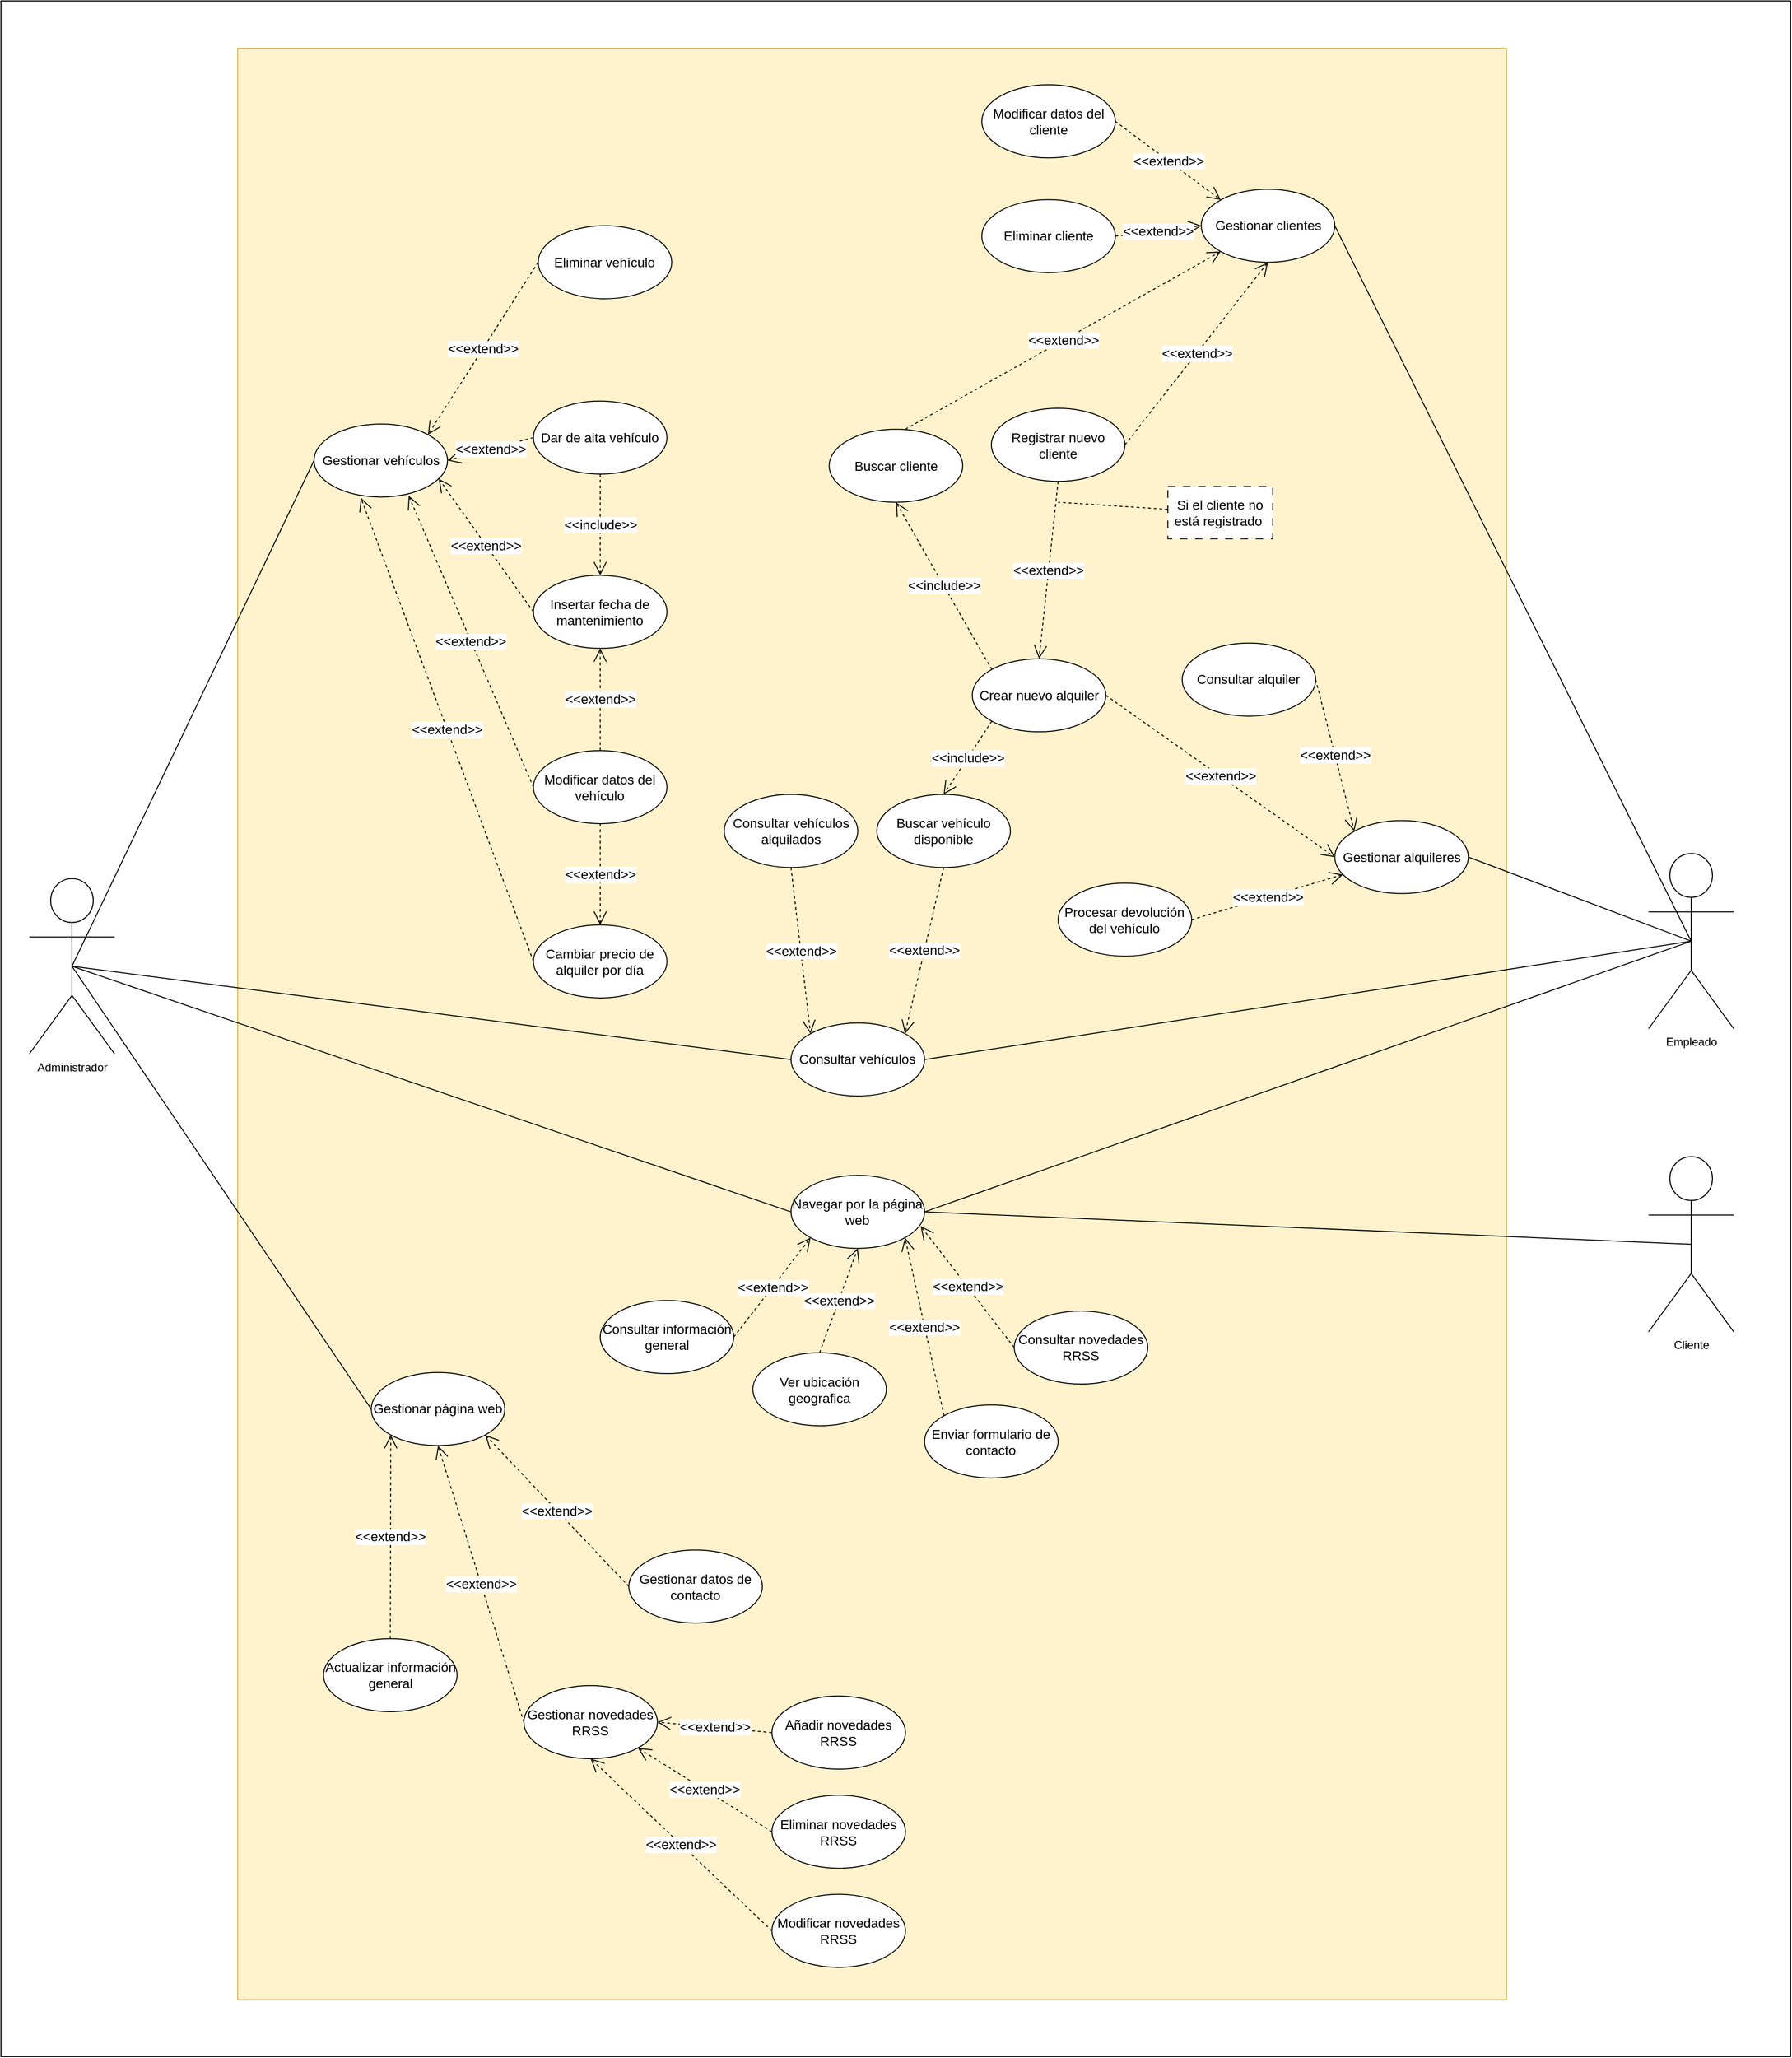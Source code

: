 <mxfile version="26.2.9">
  <diagram name="Página-1" id="Y0ycHsENjyVv5z6p7CzY">
    <mxGraphModel dx="4512" dy="3109" grid="1" gridSize="10" guides="1" tooltips="1" connect="1" arrows="1" fold="1" page="1" pageScale="1" pageWidth="827" pageHeight="1169" math="0" shadow="0">
      <root>
        <mxCell id="0" />
        <mxCell id="1" parent="0" />
        <mxCell id="sSXxc6dl4lhIzGt3J9NN-91" value="" style="rounded=0;whiteSpace=wrap;html=1;" vertex="1" parent="1">
          <mxGeometry x="-790" y="-900" width="1890" height="2170" as="geometry" />
        </mxCell>
        <mxCell id="sSXxc6dl4lhIzGt3J9NN-2" value="Empleado" style="shape=umlActor;verticalLabelPosition=bottom;verticalAlign=top;html=1;outlineConnect=0;" vertex="1" parent="1">
          <mxGeometry x="950" width="90" height="185" as="geometry" />
        </mxCell>
        <mxCell id="sSXxc6dl4lhIzGt3J9NN-1" value="Administrador" style="shape=umlActor;verticalLabelPosition=bottom;verticalAlign=top;html=1;outlineConnect=0;" vertex="1" parent="1">
          <mxGeometry x="-760" y="26.5" width="90" height="185" as="geometry" />
        </mxCell>
        <mxCell id="sSXxc6dl4lhIzGt3J9NN-74" value="Cliente" style="shape=umlActor;verticalLabelPosition=bottom;verticalAlign=top;html=1;outlineConnect=0;" vertex="1" parent="1">
          <mxGeometry x="950" y="320" width="90" height="185" as="geometry" />
        </mxCell>
        <mxCell id="sSXxc6dl4lhIzGt3J9NN-90" value="" style="group" vertex="1" connectable="0" parent="1">
          <mxGeometry x="-540" y="-850" width="1340" height="2060" as="geometry" />
        </mxCell>
        <mxCell id="sSXxc6dl4lhIzGt3J9NN-88" value="" style="rounded=0;whiteSpace=wrap;html=1;fillColor=#fff2cc;strokeColor=#d6b656;fontSize=14;" vertex="1" parent="sSXxc6dl4lhIzGt3J9NN-90">
          <mxGeometry width="1340" height="2060.0" as="geometry" />
        </mxCell>
        <mxCell id="sSXxc6dl4lhIzGt3J9NN-41" style="rounded=0;orthogonalLoop=1;jettySize=auto;html=1;exitX=0.5;exitY=0.5;exitDx=0;exitDy=0;exitPerimeter=0;entryX=0;entryY=0.5;entryDx=0;entryDy=0;endArrow=none;startFill=0;fontSize=14;" edge="1" parent="sSXxc6dl4lhIzGt3J9NN-90" source="sSXxc6dl4lhIzGt3J9NN-1" target="FVcPK7_MrTNWBqOzgWd3-14">
          <mxGeometry relative="1" as="geometry" />
        </mxCell>
        <mxCell id="sSXxc6dl4lhIzGt3J9NN-50" style="rounded=0;orthogonalLoop=1;jettySize=auto;html=1;exitX=0.5;exitY=0.5;exitDx=0;exitDy=0;exitPerimeter=0;entryX=1;entryY=0.5;entryDx=0;entryDy=0;endArrow=none;startFill=0;fontSize=14;" edge="1" parent="sSXxc6dl4lhIzGt3J9NN-90" source="sSXxc6dl4lhIzGt3J9NN-2" target="FVcPK7_MrTNWBqOzgWd3-15">
          <mxGeometry relative="1" as="geometry" />
        </mxCell>
        <mxCell id="sSXxc6dl4lhIzGt3J9NN-51" style="rounded=0;orthogonalLoop=1;jettySize=auto;html=1;exitX=0.5;exitY=0.5;exitDx=0;exitDy=0;exitPerimeter=0;entryX=1;entryY=0.5;entryDx=0;entryDy=0;endArrow=none;startFill=0;fontSize=14;" edge="1" parent="sSXxc6dl4lhIzGt3J9NN-90" source="sSXxc6dl4lhIzGt3J9NN-2" target="FVcPK7_MrTNWBqOzgWd3-8">
          <mxGeometry relative="1" as="geometry" />
        </mxCell>
        <mxCell id="sSXxc6dl4lhIzGt3J9NN-52" style="rounded=0;orthogonalLoop=1;jettySize=auto;html=1;exitX=0.5;exitY=0.5;exitDx=0;exitDy=0;exitPerimeter=0;entryX=1;entryY=0.5;entryDx=0;entryDy=0;endArrow=none;startFill=0;fontSize=14;" edge="1" parent="sSXxc6dl4lhIzGt3J9NN-90" source="sSXxc6dl4lhIzGt3J9NN-2" target="FVcPK7_MrTNWBqOzgWd3-14">
          <mxGeometry relative="1" as="geometry" />
        </mxCell>
        <mxCell id="sSXxc6dl4lhIzGt3J9NN-87" style="rounded=0;orthogonalLoop=1;jettySize=auto;html=1;exitX=0.5;exitY=0.5;exitDx=0;exitDy=0;exitPerimeter=0;entryX=1;entryY=0.5;entryDx=0;entryDy=0;endArrow=none;startFill=0;fontSize=14;" edge="1" parent="sSXxc6dl4lhIzGt3J9NN-90" source="sSXxc6dl4lhIzGt3J9NN-2" target="sSXxc6dl4lhIzGt3J9NN-76">
          <mxGeometry relative="1" as="geometry" />
        </mxCell>
        <mxCell id="FVcPK7_MrTNWBqOzgWd3-8" value="Gestionar alquileres" style="ellipse;whiteSpace=wrap;html=1;fontSize=14;" parent="sSXxc6dl4lhIzGt3J9NN-90" vertex="1">
          <mxGeometry x="1158.647" y="815.187" width="141.053" height="77.112" as="geometry" />
        </mxCell>
        <mxCell id="FVcPK7_MrTNWBqOzgWd3-9" value="Crear nuevo alquiler" style="ellipse;whiteSpace=wrap;html=1;fontSize=14;" parent="sSXxc6dl4lhIzGt3J9NN-90" vertex="1">
          <mxGeometry x="775.789" y="644.439" width="141.053" height="77.112" as="geometry" />
        </mxCell>
        <mxCell id="FVcPK7_MrTNWBqOzgWd3-10" value="Consultar alquiler" style="ellipse;whiteSpace=wrap;html=1;fontSize=14;" parent="sSXxc6dl4lhIzGt3J9NN-90" vertex="1">
          <mxGeometry x="997.444" y="627.914" width="141.053" height="77.112" as="geometry" />
        </mxCell>
        <mxCell id="FVcPK7_MrTNWBqOzgWd3-11" value="Procesar devolución del vehículo" style="ellipse;whiteSpace=wrap;html=1;fontSize=14;" parent="sSXxc6dl4lhIzGt3J9NN-90" vertex="1">
          <mxGeometry x="866.466" y="881.283" width="141.053" height="77.112" as="geometry" />
        </mxCell>
        <mxCell id="sSXxc6dl4lhIzGt3J9NN-17" value="&amp;lt;&amp;lt;extend&amp;gt;&amp;gt;" style="endArrow=open;endSize=12;dashed=1;html=1;rounded=0;entryX=0;entryY=0.5;entryDx=0;entryDy=0;exitX=1;exitY=0.5;exitDx=0;exitDy=0;fontSize=14;" edge="1" parent="sSXxc6dl4lhIzGt3J9NN-90" source="FVcPK7_MrTNWBqOzgWd3-9" target="FVcPK7_MrTNWBqOzgWd3-8">
          <mxGeometry width="160" relative="1" as="geometry">
            <mxPoint x="1390.376" y="-64.257" as="sourcePoint" />
            <mxPoint x="1551.579" y="-64.257" as="targetPoint" />
          </mxGeometry>
        </mxCell>
        <mxCell id="sSXxc6dl4lhIzGt3J9NN-18" value="&amp;lt;&amp;lt;extend&amp;gt;&amp;gt;" style="endArrow=open;endSize=12;dashed=1;html=1;rounded=0;entryX=0;entryY=0;entryDx=0;entryDy=0;exitX=1;exitY=0.5;exitDx=0;exitDy=0;fontSize=14;" edge="1" parent="sSXxc6dl4lhIzGt3J9NN-90" source="FVcPK7_MrTNWBqOzgWd3-10" target="FVcPK7_MrTNWBqOzgWd3-8">
          <mxGeometry width="160" relative="1" as="geometry">
            <mxPoint x="1591.88" y="38.556" as="sourcePoint" />
            <mxPoint x="1511.278" y="38.556" as="targetPoint" />
          </mxGeometry>
        </mxCell>
        <mxCell id="sSXxc6dl4lhIzGt3J9NN-20" value="&amp;lt;&amp;lt;extend&amp;gt;&amp;gt;" style="endArrow=open;endSize=12;dashed=1;html=1;rounded=0;exitX=1;exitY=0.5;exitDx=0;exitDy=0;fontSize=14;" edge="1" parent="sSXxc6dl4lhIzGt3J9NN-90" source="FVcPK7_MrTNWBqOzgWd3-11" target="FVcPK7_MrTNWBqOzgWd3-8">
          <mxGeometry width="160" relative="1" as="geometry">
            <mxPoint x="1168.722" y="919.84" as="sourcePoint" />
            <mxPoint x="1067.97" y="782.139" as="targetPoint" />
          </mxGeometry>
        </mxCell>
        <mxCell id="sSXxc6dl4lhIzGt3J9NN-70" style="rounded=0;orthogonalLoop=1;jettySize=auto;html=1;endArrow=none;startFill=0;dashed=1;fontSize=14;" edge="1" parent="sSXxc6dl4lhIzGt3J9NN-90" source="sSXxc6dl4lhIzGt3J9NN-57">
          <mxGeometry relative="1" as="geometry">
            <mxPoint x="866.466" y="479.198" as="targetPoint" />
          </mxGeometry>
        </mxCell>
        <mxCell id="sSXxc6dl4lhIzGt3J9NN-57" value="Si el cliente no está registrado&amp;nbsp;" style="html=1;whiteSpace=wrap;dashed=1;dashPattern=8 8;fontSize=14;" vertex="1" parent="sSXxc6dl4lhIzGt3J9NN-90">
          <mxGeometry x="982.331" y="462.674" width="110.827" height="55.08" as="geometry" />
        </mxCell>
        <mxCell id="sSXxc6dl4lhIzGt3J9NN-60" value="" style="group;fontSize=14;" vertex="1" connectable="0" parent="sSXxc6dl4lhIzGt3J9NN-90">
          <mxGeometry x="80.602" y="187.273" width="377.82" height="815.187" as="geometry" />
        </mxCell>
        <mxCell id="FVcPK7_MrTNWBqOzgWd3-1" value="Modificar datos del vehículo" style="ellipse;whiteSpace=wrap;html=1;fontSize=14;" parent="sSXxc6dl4lhIzGt3J9NN-60" vertex="1">
          <mxGeometry x="231.729" y="554.107" width="141.053" height="77.112" as="geometry" />
        </mxCell>
        <mxCell id="FVcPK7_MrTNWBqOzgWd3-2" value="Gestionar vehículos" style="ellipse;whiteSpace=wrap;html=1;fontSize=14;" parent="sSXxc6dl4lhIzGt3J9NN-60" vertex="1">
          <mxGeometry y="209.305" width="141.053" height="77.112" as="geometry" />
        </mxCell>
        <mxCell id="FVcPK7_MrTNWBqOzgWd3-3" value="Eliminar vehículo" style="ellipse;whiteSpace=wrap;html=1;fontSize=14;" parent="sSXxc6dl4lhIzGt3J9NN-60" vertex="1">
          <mxGeometry x="236.767" width="141.053" height="77.112" as="geometry" />
        </mxCell>
        <mxCell id="FVcPK7_MrTNWBqOzgWd3-4" value="Dar de alta vehículo" style="ellipse;whiteSpace=wrap;html=1;fontSize=14;" parent="sSXxc6dl4lhIzGt3J9NN-60" vertex="1">
          <mxGeometry x="231.729" y="185.07" width="141.053" height="77.112" as="geometry" />
        </mxCell>
        <mxCell id="FVcPK7_MrTNWBqOzgWd3-6" value="Insertar fecha de mantenimiento" style="ellipse;whiteSpace=wrap;html=1;fontSize=14;" parent="sSXxc6dl4lhIzGt3J9NN-60" vertex="1">
          <mxGeometry x="231.729" y="369.037" width="141.053" height="77.112" as="geometry" />
        </mxCell>
        <mxCell id="FVcPK7_MrTNWBqOzgWd3-7" value="Cambiar precio de alquiler por día" style="ellipse;whiteSpace=wrap;html=1;fontSize=14;" parent="sSXxc6dl4lhIzGt3J9NN-60" vertex="1">
          <mxGeometry x="231.729" y="738.075" width="141.053" height="77.112" as="geometry" />
        </mxCell>
        <mxCell id="sSXxc6dl4lhIzGt3J9NN-10" value="&amp;lt;&amp;lt;extend&amp;gt;&amp;gt;" style="endArrow=open;endSize=12;dashed=1;html=1;rounded=0;entryX=0.709;entryY=0.982;entryDx=0;entryDy=0;exitX=0;exitY=0.5;exitDx=0;exitDy=0;entryPerimeter=0;fontSize=14;" edge="1" parent="sSXxc6dl4lhIzGt3J9NN-60" source="FVcPK7_MrTNWBqOzgWd3-1" target="FVcPK7_MrTNWBqOzgWd3-2">
          <mxGeometry width="160" relative="1" as="geometry">
            <mxPoint x="110.827" y="154.225" as="sourcePoint" />
            <mxPoint x="282.105" y="154.225" as="targetPoint" />
          </mxGeometry>
        </mxCell>
        <mxCell id="sSXxc6dl4lhIzGt3J9NN-11" value="&amp;lt;&amp;lt;extend&amp;gt;&amp;gt;" style="endArrow=open;endSize=12;dashed=1;html=1;rounded=0;entryX=1;entryY=0;entryDx=0;entryDy=0;exitX=0;exitY=0.5;exitDx=0;exitDy=0;fontSize=14;" edge="1" parent="sSXxc6dl4lhIzGt3J9NN-60" source="FVcPK7_MrTNWBqOzgWd3-3" target="FVcPK7_MrTNWBqOzgWd3-2">
          <mxGeometry width="160" relative="1" as="geometry">
            <mxPoint x="241.805" y="347.005" as="sourcePoint" />
            <mxPoint x="120.902" y="247.861" as="targetPoint" />
          </mxGeometry>
        </mxCell>
        <mxCell id="sSXxc6dl4lhIzGt3J9NN-9" value="&amp;lt;&amp;lt;extend&amp;gt;&amp;gt;" style="endArrow=open;endSize=12;dashed=1;html=1;rounded=0;entryX=1;entryY=0.5;entryDx=0;entryDy=0;exitX=0;exitY=0.5;exitDx=0;exitDy=0;fontSize=14;" edge="1" parent="sSXxc6dl4lhIzGt3J9NN-60" source="FVcPK7_MrTNWBqOzgWd3-4" target="FVcPK7_MrTNWBqOzgWd3-2">
          <mxGeometry width="160" relative="1" as="geometry">
            <mxPoint x="110.827" y="154.225" as="sourcePoint" />
            <mxPoint x="272.03" y="154.225" as="targetPoint" />
          </mxGeometry>
        </mxCell>
        <mxCell id="sSXxc6dl4lhIzGt3J9NN-12" value="&amp;lt;&amp;lt;extend&amp;gt;&amp;gt;" style="endArrow=open;endSize=12;dashed=1;html=1;rounded=0;exitX=0;exitY=0.5;exitDx=0;exitDy=0;entryX=0.934;entryY=0.75;entryDx=0;entryDy=0;entryPerimeter=0;fontSize=14;" edge="1" parent="sSXxc6dl4lhIzGt3J9NN-60" source="FVcPK7_MrTNWBqOzgWd3-6" target="FVcPK7_MrTNWBqOzgWd3-2">
          <mxGeometry width="160" relative="1" as="geometry">
            <mxPoint x="201.504" y="523.262" as="sourcePoint" />
            <mxPoint x="110.827" y="231.337" as="targetPoint" />
          </mxGeometry>
        </mxCell>
        <mxCell id="sSXxc6dl4lhIzGt3J9NN-43" value="&amp;lt;&amp;lt;include&amp;gt;&amp;gt;" style="endArrow=open;endSize=12;dashed=1;html=1;rounded=0;entryX=0.5;entryY=0;entryDx=0;entryDy=0;exitX=0.5;exitY=1;exitDx=0;exitDy=0;fontSize=14;" edge="1" parent="sSXxc6dl4lhIzGt3J9NN-60" source="FVcPK7_MrTNWBqOzgWd3-4" target="FVcPK7_MrTNWBqOzgWd3-6">
          <mxGeometry width="160" relative="1" as="geometry">
            <mxPoint x="413.083" y="341.497" as="sourcePoint" />
            <mxPoint x="403.008" y="286.417" as="targetPoint" />
          </mxGeometry>
        </mxCell>
        <mxCell id="sSXxc6dl4lhIzGt3J9NN-46" value="&amp;lt;&amp;lt;extend&amp;gt;&amp;gt;" style="endArrow=open;endSize=12;dashed=1;html=1;rounded=0;entryX=0.5;entryY=1;entryDx=0;entryDy=0;exitX=0.5;exitY=0;exitDx=0;exitDy=0;fontSize=14;" edge="1" parent="sSXxc6dl4lhIzGt3J9NN-60" source="FVcPK7_MrTNWBqOzgWd3-1" target="FVcPK7_MrTNWBqOzgWd3-6">
          <mxGeometry width="160" relative="1" as="geometry">
            <mxPoint x="241.805" y="501.23" as="sourcePoint" />
            <mxPoint x="109.82" y="296.332" as="targetPoint" />
          </mxGeometry>
        </mxCell>
        <mxCell id="sSXxc6dl4lhIzGt3J9NN-13" value="&amp;lt;&amp;lt;extend&amp;gt;&amp;gt;" style="endArrow=open;endSize=12;dashed=1;html=1;rounded=0;exitX=0;exitY=0.5;exitDx=0;exitDy=0;entryX=0.351;entryY=1.01;entryDx=0;entryDy=0;entryPerimeter=0;fontSize=14;" edge="1" parent="sSXxc6dl4lhIzGt3J9NN-60" source="FVcPK7_MrTNWBqOzgWd3-7" target="FVcPK7_MrTNWBqOzgWd3-2">
          <mxGeometry width="160" relative="1" as="geometry">
            <mxPoint x="201.504" y="561.818" as="sourcePoint" />
            <mxPoint x="40.301" y="324.973" as="targetPoint" />
          </mxGeometry>
        </mxCell>
        <mxCell id="sSXxc6dl4lhIzGt3J9NN-47" value="&amp;lt;&amp;lt;extend&amp;gt;&amp;gt;" style="endArrow=open;endSize=12;dashed=1;html=1;rounded=0;entryX=0.5;entryY=0;entryDx=0;entryDy=0;exitX=0.5;exitY=1;exitDx=0;exitDy=0;fontSize=14;" edge="1" parent="sSXxc6dl4lhIzGt3J9NN-60" source="FVcPK7_MrTNWBqOzgWd3-1" target="FVcPK7_MrTNWBqOzgWd3-7">
          <mxGeometry width="160" relative="1" as="geometry">
            <mxPoint x="413.083" y="473.69" as="sourcePoint" />
            <mxPoint x="312.331" y="407.594" as="targetPoint" />
          </mxGeometry>
        </mxCell>
        <mxCell id="sSXxc6dl4lhIzGt3J9NN-72" style="rounded=0;orthogonalLoop=1;jettySize=auto;html=1;exitX=0.5;exitY=0.5;exitDx=0;exitDy=0;exitPerimeter=0;entryX=0;entryY=0.5;entryDx=0;entryDy=0;endArrow=none;startFill=0;fontSize=14;" edge="1" parent="sSXxc6dl4lhIzGt3J9NN-90" source="sSXxc6dl4lhIzGt3J9NN-1" target="FVcPK7_MrTNWBqOzgWd3-20">
          <mxGeometry relative="1" as="geometry" />
        </mxCell>
        <mxCell id="sSXxc6dl4lhIzGt3J9NN-86" style="rounded=0;orthogonalLoop=1;jettySize=auto;html=1;exitX=0.5;exitY=0.5;exitDx=0;exitDy=0;exitPerimeter=0;entryX=0;entryY=0.5;entryDx=0;entryDy=0;endArrow=none;startFill=0;fontSize=14;" edge="1" parent="sSXxc6dl4lhIzGt3J9NN-90" source="sSXxc6dl4lhIzGt3J9NN-1" target="sSXxc6dl4lhIzGt3J9NN-76">
          <mxGeometry relative="1" as="geometry" />
        </mxCell>
        <mxCell id="sSXxc6dl4lhIzGt3J9NN-35" style="rounded=0;orthogonalLoop=1;jettySize=auto;html=1;exitX=0.5;exitY=0.5;exitDx=0;exitDy=0;exitPerimeter=0;strokeColor=default;endArrow=none;startFill=0;entryX=0;entryY=0.5;entryDx=0;entryDy=0;fontSize=14;" edge="1" parent="sSXxc6dl4lhIzGt3J9NN-90" source="sSXxc6dl4lhIzGt3J9NN-1" target="FVcPK7_MrTNWBqOzgWd3-2">
          <mxGeometry relative="1" as="geometry" />
        </mxCell>
        <mxCell id="FVcPK7_MrTNWBqOzgWd3-15" value="Gestionar clientes" style="ellipse;whiteSpace=wrap;html=1;fontSize=14;" parent="sSXxc6dl4lhIzGt3J9NN-90" vertex="1">
          <mxGeometry x="1017.594" y="148.717" width="141.053" height="77.112" as="geometry" />
        </mxCell>
        <mxCell id="FVcPK7_MrTNWBqOzgWd3-16" value="Registrar nuevo cliente" style="ellipse;whiteSpace=wrap;html=1;fontSize=14;" parent="sSXxc6dl4lhIzGt3J9NN-90" vertex="1">
          <mxGeometry x="795.94" y="380.053" width="141.053" height="77.112" as="geometry" />
        </mxCell>
        <mxCell id="FVcPK7_MrTNWBqOzgWd3-17" value="Buscar cliente" style="ellipse;whiteSpace=wrap;html=1;fontSize=14;" parent="sSXxc6dl4lhIzGt3J9NN-90" vertex="1">
          <mxGeometry x="624.662" y="402.086" width="141.053" height="77.112" as="geometry" />
        </mxCell>
        <mxCell id="FVcPK7_MrTNWBqOzgWd3-18" value="Modificar datos del cliente" style="ellipse;whiteSpace=wrap;html=1;fontSize=14;" parent="sSXxc6dl4lhIzGt3J9NN-90" vertex="1">
          <mxGeometry x="785.865" y="38.556" width="141.053" height="77.112" as="geometry" />
        </mxCell>
        <mxCell id="FVcPK7_MrTNWBqOzgWd3-19" value="Eliminar cliente" style="ellipse;whiteSpace=wrap;html=1;fontSize=14;" parent="sSXxc6dl4lhIzGt3J9NN-90" vertex="1">
          <mxGeometry x="785.865" y="159.733" width="141.053" height="77.112" as="geometry" />
        </mxCell>
        <mxCell id="sSXxc6dl4lhIzGt3J9NN-19" value="&amp;lt;&amp;lt;extend&amp;gt;&amp;gt;" style="endArrow=open;endSize=12;dashed=1;html=1;rounded=0;entryX=0.5;entryY=1;entryDx=0;entryDy=0;exitX=1;exitY=0.5;exitDx=0;exitDy=0;fontSize=14;" edge="1" parent="sSXxc6dl4lhIzGt3J9NN-90" source="FVcPK7_MrTNWBqOzgWd3-16" target="FVcPK7_MrTNWBqOzgWd3-15">
          <mxGeometry width="160" relative="1" as="geometry">
            <mxPoint x="977.293" y="93.636" as="sourcePoint" />
            <mxPoint x="886.617" y="-44.064" as="targetPoint" />
          </mxGeometry>
        </mxCell>
        <mxCell id="sSXxc6dl4lhIzGt3J9NN-21" value="&amp;lt;&amp;lt;extend&amp;gt;&amp;gt;" style="endArrow=open;endSize=12;dashed=1;html=1;rounded=0;entryX=0;entryY=1;entryDx=0;entryDy=0;exitX=0.571;exitY=0;exitDx=0;exitDy=0;exitPerimeter=0;fontSize=14;" edge="1" parent="sSXxc6dl4lhIzGt3J9NN-90" source="FVcPK7_MrTNWBqOzgWd3-17" target="FVcPK7_MrTNWBqOzgWd3-15">
          <mxGeometry width="160" relative="1" as="geometry">
            <mxPoint x="987.368" y="192.781" as="sourcePoint" />
            <mxPoint x="896.692" y="192.781" as="targetPoint" />
          </mxGeometry>
        </mxCell>
        <mxCell id="sSXxc6dl4lhIzGt3J9NN-22" value="&amp;lt;&amp;lt;extend&amp;gt;&amp;gt;" style="endArrow=open;endSize=12;dashed=1;html=1;rounded=0;entryX=0;entryY=0;entryDx=0;entryDy=0;exitX=1;exitY=0.5;exitDx=0;exitDy=0;fontSize=14;" edge="1" parent="sSXxc6dl4lhIzGt3J9NN-90" source="FVcPK7_MrTNWBqOzgWd3-18" target="FVcPK7_MrTNWBqOzgWd3-15">
          <mxGeometry width="160" relative="1" as="geometry">
            <mxPoint x="894.677" y="343.701" as="sourcePoint" />
            <mxPoint x="856.391" y="275.401" as="targetPoint" />
          </mxGeometry>
        </mxCell>
        <mxCell id="sSXxc6dl4lhIzGt3J9NN-23" value="&amp;lt;&amp;lt;extend&amp;gt;&amp;gt;" style="endArrow=open;endSize=12;dashed=1;html=1;rounded=0;entryX=0;entryY=0.5;entryDx=0;entryDy=0;exitX=1;exitY=0.5;exitDx=0;exitDy=0;fontSize=14;" edge="1" parent="sSXxc6dl4lhIzGt3J9NN-90" source="FVcPK7_MrTNWBqOzgWd3-19" target="FVcPK7_MrTNWBqOzgWd3-15">
          <mxGeometry width="160" relative="1" as="geometry">
            <mxPoint x="871.504" y="431.829" as="sourcePoint" />
            <mxPoint x="806.015" y="284.214" as="targetPoint" />
          </mxGeometry>
        </mxCell>
        <mxCell id="sSXxc6dl4lhIzGt3J9NN-66" value="&amp;lt;&amp;lt;include&amp;gt;&amp;gt;" style="endArrow=open;endSize=12;dashed=1;html=1;rounded=0;entryX=0.5;entryY=1;entryDx=0;entryDy=0;exitX=0;exitY=0;exitDx=0;exitDy=0;fontSize=14;" edge="1" parent="sSXxc6dl4lhIzGt3J9NN-90" source="FVcPK7_MrTNWBqOzgWd3-9" target="FVcPK7_MrTNWBqOzgWd3-17">
          <mxGeometry width="160" relative="1" as="geometry">
            <mxPoint x="644.812" y="473.69" as="sourcePoint" />
            <mxPoint x="644.812" y="580.545" as="targetPoint" />
          </mxGeometry>
        </mxCell>
        <mxCell id="sSXxc6dl4lhIzGt3J9NN-67" value="&amp;lt;&amp;lt;include&amp;gt;&amp;gt;" style="endArrow=open;endSize=12;dashed=1;html=1;rounded=0;entryX=0.5;entryY=0;entryDx=0;entryDy=0;exitX=0;exitY=1;exitDx=0;exitDy=0;fontSize=14;" edge="1" parent="sSXxc6dl4lhIzGt3J9NN-90" source="FVcPK7_MrTNWBqOzgWd3-9" target="FVcPK7_MrTNWBqOzgWd3-12">
          <mxGeometry width="160" relative="1" as="geometry">
            <mxPoint x="876.541" y="647.743" as="sourcePoint" />
            <mxPoint x="765.714" y="462.674" as="targetPoint" />
          </mxGeometry>
        </mxCell>
        <mxCell id="sSXxc6dl4lhIzGt3J9NN-68" value="&amp;lt;&amp;lt;extend&amp;gt;&amp;gt;" style="endArrow=open;endSize=12;dashed=1;html=1;rounded=0;exitX=0.5;exitY=1;exitDx=0;exitDy=0;entryX=0.5;entryY=0;entryDx=0;entryDy=0;fontSize=14;" edge="1" parent="sSXxc6dl4lhIzGt3J9NN-90" source="FVcPK7_MrTNWBqOzgWd3-16" target="FVcPK7_MrTNWBqOzgWd3-9">
          <mxGeometry width="160" relative="1" as="geometry">
            <mxPoint x="997.444" y="675.283" as="sourcePoint" />
            <mxPoint x="862.436" y="649.947" as="targetPoint" />
          </mxGeometry>
        </mxCell>
        <mxCell id="sSXxc6dl4lhIzGt3J9NN-73" style="rounded=0;orthogonalLoop=1;jettySize=auto;html=1;exitX=0.5;exitY=0.5;exitDx=0;exitDy=0;exitPerimeter=0;entryX=1;entryY=0.5;entryDx=0;entryDy=0;endArrow=none;startFill=0;fontSize=14;" edge="1" parent="sSXxc6dl4lhIzGt3J9NN-90" source="sSXxc6dl4lhIzGt3J9NN-74" target="sSXxc6dl4lhIzGt3J9NN-76">
          <mxGeometry relative="1" as="geometry" />
        </mxCell>
        <mxCell id="FVcPK7_MrTNWBqOzgWd3-12" value="Buscar vehículo disponible" style="ellipse;whiteSpace=wrap;html=1;fontSize=14;" parent="sSXxc6dl4lhIzGt3J9NN-90" vertex="1">
          <mxGeometry x="675.038" y="787.647" width="141.053" height="77.112" as="geometry" />
        </mxCell>
        <mxCell id="FVcPK7_MrTNWBqOzgWd3-14" value="Consultar vehículos" style="ellipse;whiteSpace=wrap;html=1;fontSize=14;" parent="sSXxc6dl4lhIzGt3J9NN-90" vertex="1">
          <mxGeometry x="584.361" y="1028.898" width="141.053" height="77.112" as="geometry" />
        </mxCell>
        <mxCell id="FVcPK7_MrTNWBqOzgWd3-13" value="Consultar vehículos alquilados" style="ellipse;whiteSpace=wrap;html=1;fontSize=14;" parent="sSXxc6dl4lhIzGt3J9NN-90" vertex="1">
          <mxGeometry x="513.835" y="787.647" width="141.053" height="77.112" as="geometry" />
        </mxCell>
        <mxCell id="sSXxc6dl4lhIzGt3J9NN-15" value="&amp;lt;&amp;lt;extend&amp;gt;&amp;gt;" style="endArrow=open;endSize=12;dashed=1;html=1;rounded=0;exitX=0.5;exitY=1;exitDx=0;exitDy=0;entryX=1;entryY=0;entryDx=0;entryDy=0;fontSize=14;" edge="1" parent="sSXxc6dl4lhIzGt3J9NN-90" source="FVcPK7_MrTNWBqOzgWd3-12" target="FVcPK7_MrTNWBqOzgWd3-14">
          <mxGeometry width="160" relative="1" as="geometry">
            <mxPoint x="1128.421" y="787.647" as="sourcePoint" />
            <mxPoint x="946.06" y="463.775" as="targetPoint" />
          </mxGeometry>
        </mxCell>
        <mxCell id="sSXxc6dl4lhIzGt3J9NN-16" value="&amp;lt;&amp;lt;extend&amp;gt;&amp;gt;" style="endArrow=open;endSize=12;dashed=1;html=1;rounded=0;entryX=0;entryY=0;entryDx=0;entryDy=0;exitX=0.5;exitY=1;exitDx=0;exitDy=0;fontSize=14;" edge="1" parent="sSXxc6dl4lhIzGt3J9NN-90" source="FVcPK7_MrTNWBqOzgWd3-13" target="FVcPK7_MrTNWBqOzgWd3-14">
          <mxGeometry width="160" relative="1" as="geometry">
            <mxPoint x="1269.474" y="749.091" as="sourcePoint" />
            <mxPoint x="1229.173" y="754.599" as="targetPoint" />
          </mxGeometry>
        </mxCell>
        <mxCell id="sSXxc6dl4lhIzGt3J9NN-76" value="Navegar por la página web" style="ellipse;whiteSpace=wrap;html=1;fontSize=14;" vertex="1" parent="sSXxc6dl4lhIzGt3J9NN-90">
          <mxGeometry x="584.361" y="1189.733" width="141.053" height="77.112" as="geometry" />
        </mxCell>
        <mxCell id="sSXxc6dl4lhIzGt3J9NN-77" value="Consultar información general" style="ellipse;whiteSpace=wrap;html=1;fontSize=14;" vertex="1" parent="sSXxc6dl4lhIzGt3J9NN-90">
          <mxGeometry x="382.857" y="1321.925" width="141.053" height="77.112" as="geometry" />
        </mxCell>
        <mxCell id="sSXxc6dl4lhIzGt3J9NN-78" value="Consultar novedades RRSS" style="ellipse;whiteSpace=wrap;html=1;fontSize=14;" vertex="1" parent="sSXxc6dl4lhIzGt3J9NN-90">
          <mxGeometry x="820.12" y="1332.941" width="141.053" height="77.112" as="geometry" />
        </mxCell>
        <mxCell id="sSXxc6dl4lhIzGt3J9NN-79" value="Enviar formulario de contacto" style="ellipse;whiteSpace=wrap;html=1;fontSize=14;" vertex="1" parent="sSXxc6dl4lhIzGt3J9NN-90">
          <mxGeometry x="725.414" y="1432.086" width="141.053" height="77.112" as="geometry" />
        </mxCell>
        <mxCell id="sSXxc6dl4lhIzGt3J9NN-81" value="&amp;lt;&amp;lt;extend&amp;gt;&amp;gt;" style="endArrow=open;endSize=12;dashed=1;html=1;rounded=0;entryX=0.5;entryY=1;entryDx=0;entryDy=0;exitX=0.5;exitY=0;exitDx=0;exitDy=0;fontSize=14;" edge="1" parent="sSXxc6dl4lhIzGt3J9NN-90" source="sSXxc6dl4lhIzGt3J9NN-80" target="sSXxc6dl4lhIzGt3J9NN-76">
          <mxGeometry width="160" relative="1" as="geometry">
            <mxPoint x="826.165" y="1715.749" as="sourcePoint" />
            <mxPoint x="725.414" y="1478.904" as="targetPoint" />
          </mxGeometry>
        </mxCell>
        <mxCell id="sSXxc6dl4lhIzGt3J9NN-82" value="&amp;lt;&amp;lt;extend&amp;gt;&amp;gt;" style="endArrow=open;endSize=12;dashed=1;html=1;rounded=0;entryX=1;entryY=1;entryDx=0;entryDy=0;exitX=0;exitY=0;exitDx=0;exitDy=0;fontSize=14;" edge="1" parent="sSXxc6dl4lhIzGt3J9NN-90" source="sSXxc6dl4lhIzGt3J9NN-79" target="sSXxc6dl4lhIzGt3J9NN-76">
          <mxGeometry width="160" relative="1" as="geometry">
            <mxPoint x="916.842" y="1660.668" as="sourcePoint" />
            <mxPoint x="816.09" y="1434.84" as="targetPoint" />
          </mxGeometry>
        </mxCell>
        <mxCell id="sSXxc6dl4lhIzGt3J9NN-83" value="&amp;lt;&amp;lt;extend&amp;gt;&amp;gt;" style="endArrow=open;endSize=12;dashed=1;html=1;rounded=0;entryX=0.971;entryY=0.695;entryDx=0;entryDy=0;exitX=0;exitY=0.5;exitDx=0;exitDy=0;entryPerimeter=0;fontSize=14;" edge="1" parent="sSXxc6dl4lhIzGt3J9NN-90" source="sSXxc6dl4lhIzGt3J9NN-78" target="sSXxc6dl4lhIzGt3J9NN-76">
          <mxGeometry width="160" relative="1" as="geometry">
            <mxPoint x="916.842" y="1572.54" as="sourcePoint" />
            <mxPoint x="866.466" y="1423.824" as="targetPoint" />
          </mxGeometry>
        </mxCell>
        <mxCell id="sSXxc6dl4lhIzGt3J9NN-84" value="&amp;lt;&amp;lt;extend&amp;gt;&amp;gt;" style="endArrow=open;endSize=12;dashed=1;html=1;rounded=0;exitX=1;exitY=0.5;exitDx=0;exitDy=0;entryX=0;entryY=1;entryDx=0;entryDy=0;fontSize=14;" edge="1" parent="sSXxc6dl4lhIzGt3J9NN-90" source="sSXxc6dl4lhIzGt3J9NN-77" target="sSXxc6dl4lhIzGt3J9NN-76">
          <mxGeometry width="160" relative="1" as="geometry">
            <mxPoint x="916.842" y="1484.412" as="sourcePoint" />
            <mxPoint x="644.812" y="1531.23" as="targetPoint" />
          </mxGeometry>
        </mxCell>
        <mxCell id="sSXxc6dl4lhIzGt3J9NN-80" value="Ver ubicación geografica" style="ellipse;whiteSpace=wrap;html=1;fontSize=14;" vertex="1" parent="sSXxc6dl4lhIzGt3J9NN-90">
          <mxGeometry x="544.06" y="1377.005" width="141.053" height="77.112" as="geometry" />
        </mxCell>
        <mxCell id="FVcPK7_MrTNWBqOzgWd3-20" value="Gestionar página web" style="ellipse;whiteSpace=wrap;html=1;fontSize=14;" parent="sSXxc6dl4lhIzGt3J9NN-90" vertex="1">
          <mxGeometry x="141.053" y="1397.936" width="141.053" height="77.112" as="geometry" />
        </mxCell>
        <mxCell id="FVcPK7_MrTNWBqOzgWd3-21" value="Actualizar información general" style="ellipse;whiteSpace=wrap;html=1;fontSize=14;" parent="sSXxc6dl4lhIzGt3J9NN-90" vertex="1">
          <mxGeometry x="90.677" y="1678.845" width="141.053" height="77.112" as="geometry" />
        </mxCell>
        <mxCell id="FVcPK7_MrTNWBqOzgWd3-22" value="Gestionar novedades RRSS" style="ellipse;whiteSpace=wrap;html=1;fontSize=14;" parent="sSXxc6dl4lhIzGt3J9NN-90" vertex="1">
          <mxGeometry x="302.256" y="1728.417" width="141.053" height="77.112" as="geometry" />
        </mxCell>
        <mxCell id="FVcPK7_MrTNWBqOzgWd3-23" value="Gestionar datos de contacto" style="ellipse;whiteSpace=wrap;html=1;fontSize=14;" parent="sSXxc6dl4lhIzGt3J9NN-90" vertex="1">
          <mxGeometry x="413.083" y="1585.209" width="141.053" height="77.112" as="geometry" />
        </mxCell>
        <mxCell id="FVcPK7_MrTNWBqOzgWd3-24" value="Añadir novedades RRSS" style="ellipse;whiteSpace=wrap;html=1;fontSize=14;" parent="sSXxc6dl4lhIzGt3J9NN-90" vertex="1">
          <mxGeometry x="564.211" y="1739.433" width="141.053" height="77.112" as="geometry" />
        </mxCell>
        <mxCell id="FVcPK7_MrTNWBqOzgWd3-25" value="Eliminar novedades RRSS" style="ellipse;whiteSpace=wrap;html=1;fontSize=14;" parent="sSXxc6dl4lhIzGt3J9NN-90" vertex="1">
          <mxGeometry x="564.211" y="1844.086" width="141.053" height="77.112" as="geometry" />
        </mxCell>
        <mxCell id="FVcPK7_MrTNWBqOzgWd3-26" value="Modificar novedades RRSS" style="ellipse;whiteSpace=wrap;html=1;fontSize=14;" parent="sSXxc6dl4lhIzGt3J9NN-90" vertex="1">
          <mxGeometry x="564.211" y="1948.738" width="141.053" height="77.112" as="geometry" />
        </mxCell>
        <mxCell id="sSXxc6dl4lhIzGt3J9NN-28" value="&amp;lt;&amp;lt;extend&amp;gt;&amp;gt;" style="endArrow=open;endSize=12;dashed=1;html=1;rounded=0;entryX=0;entryY=1;entryDx=0;entryDy=0;exitX=0.5;exitY=0;exitDx=0;exitDy=0;fontSize=14;" edge="1" parent="sSXxc6dl4lhIzGt3J9NN-90" source="FVcPK7_MrTNWBqOzgWd3-21" target="FVcPK7_MrTNWBqOzgWd3-20">
          <mxGeometry width="160" relative="1" as="geometry">
            <mxPoint x="241.805" y="1750.449" as="sourcePoint" />
            <mxPoint x="151.128" y="1761.465" as="targetPoint" />
          </mxGeometry>
        </mxCell>
        <mxCell id="sSXxc6dl4lhIzGt3J9NN-29" value="&amp;lt;&amp;lt;extend&amp;gt;&amp;gt;" style="endArrow=open;endSize=12;dashed=1;html=1;rounded=0;exitX=0;exitY=0.5;exitDx=0;exitDy=0;entryX=0.5;entryY=1;entryDx=0;entryDy=0;fontSize=14;" edge="1" parent="sSXxc6dl4lhIzGt3J9NN-90" source="FVcPK7_MrTNWBqOzgWd3-22" target="FVcPK7_MrTNWBqOzgWd3-20">
          <mxGeometry width="160" relative="1" as="geometry">
            <mxPoint x="312.331" y="1634.781" as="sourcePoint" />
            <mxPoint x="151.128" y="1662.321" as="targetPoint" />
          </mxGeometry>
        </mxCell>
        <mxCell id="sSXxc6dl4lhIzGt3J9NN-30" value="&amp;lt;&amp;lt;extend&amp;gt;&amp;gt;" style="endArrow=open;endSize=12;dashed=1;html=1;rounded=0;entryX=1;entryY=1;entryDx=0;entryDy=0;exitX=0;exitY=0.5;exitDx=0;exitDy=0;fontSize=14;" edge="1" parent="sSXxc6dl4lhIzGt3J9NN-90" source="FVcPK7_MrTNWBqOzgWd3-23" target="FVcPK7_MrTNWBqOzgWd3-20">
          <mxGeometry width="160" relative="1" as="geometry">
            <mxPoint x="201.504" y="1777.989" as="sourcePoint" />
            <mxPoint x="151.128" y="1706.385" as="targetPoint" />
          </mxGeometry>
        </mxCell>
        <mxCell id="sSXxc6dl4lhIzGt3J9NN-31" value="&amp;lt;&amp;lt;extend&amp;gt;&amp;gt;" style="endArrow=open;endSize=12;dashed=1;html=1;rounded=0;entryX=1;entryY=0.5;entryDx=0;entryDy=0;exitX=0;exitY=0.5;exitDx=0;exitDy=0;fontSize=14;" edge="1" parent="sSXxc6dl4lhIzGt3J9NN-90" source="FVcPK7_MrTNWBqOzgWd3-24" target="FVcPK7_MrTNWBqOzgWd3-22">
          <mxGeometry width="160" relative="1" as="geometry">
            <mxPoint x="675.038" y="1651.305" as="sourcePoint" />
            <mxPoint x="594.436" y="1579.701" as="targetPoint" />
          </mxGeometry>
        </mxCell>
        <mxCell id="sSXxc6dl4lhIzGt3J9NN-32" value="&amp;lt;&amp;lt;extend&amp;gt;&amp;gt;" style="endArrow=open;endSize=12;dashed=1;html=1;rounded=0;entryX=1;entryY=1;entryDx=0;entryDy=0;exitX=0;exitY=0.5;exitDx=0;exitDy=0;fontSize=14;" edge="1" parent="sSXxc6dl4lhIzGt3J9NN-90" source="FVcPK7_MrTNWBqOzgWd3-25" target="FVcPK7_MrTNWBqOzgWd3-22">
          <mxGeometry width="160" relative="1" as="geometry">
            <mxPoint x="664.962" y="1711.893" as="sourcePoint" />
            <mxPoint x="523.91" y="1711.893" as="targetPoint" />
          </mxGeometry>
        </mxCell>
        <mxCell id="sSXxc6dl4lhIzGt3J9NN-33" value="&amp;lt;&amp;lt;extend&amp;gt;&amp;gt;" style="endArrow=open;endSize=12;dashed=1;html=1;rounded=0;entryX=0.5;entryY=1;entryDx=0;entryDy=0;exitX=0;exitY=0.5;exitDx=0;exitDy=0;fontSize=14;" edge="1" parent="sSXxc6dl4lhIzGt3J9NN-90" source="FVcPK7_MrTNWBqOzgWd3-26" target="FVcPK7_MrTNWBqOzgWd3-22">
          <mxGeometry width="160" relative="1" as="geometry">
            <mxPoint x="664.962" y="1805.529" as="sourcePoint" />
            <mxPoint x="503.759" y="1739.433" as="targetPoint" />
          </mxGeometry>
        </mxCell>
      </root>
    </mxGraphModel>
  </diagram>
</mxfile>
